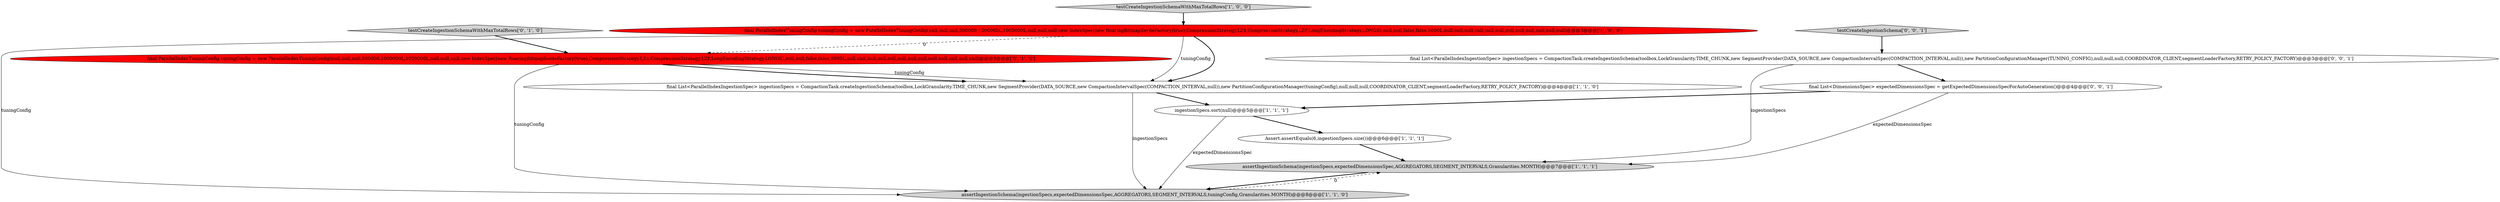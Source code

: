 digraph {
9 [style = filled, label = "final List<ParallelIndexIngestionSpec> ingestionSpecs = CompactionTask.createIngestionSchema(toolbox,LockGranularity.TIME_CHUNK,new SegmentProvider(DATA_SOURCE,new CompactionIntervalSpec(COMPACTION_INTERVAL,null)),new PartitionConfigurationManager(TUNING_CONFIG),null,null,null,COORDINATOR_CLIENT,segmentLoaderFactory,RETRY_POLICY_FACTORY)@@@3@@@['0', '0', '1']", fillcolor = white, shape = ellipse image = "AAA0AAABBB3BBB"];
5 [style = filled, label = "final ParallelIndexTuningConfig tuningConfig = new ParallelIndexTuningConfig(null,null,null,500000,1000000L,1000000L,null,null,null,new IndexSpec(new RoaringBitmapSerdeFactory(true),CompressionStrategy.LZ4,CompressionStrategy.LZF,LongEncodingStrategy.LONGS),null,null,false,false,5000L,null,null,null,null,null,null,null,null,null,null,null,null)@@@3@@@['1', '0', '0']", fillcolor = red, shape = ellipse image = "AAA1AAABBB1BBB"];
8 [style = filled, label = "final ParallelIndexTuningConfig tuningConfig = new ParallelIndexTuningConfig(null,null,null,500000,1000000L,1000000L,null,null,null,new IndexSpec(new RoaringBitmapSerdeFactory(true),CompressionStrategy.LZ4,CompressionStrategy.LZF,LongEncodingStrategy.LONGS),null,null,false,false,5000L,null,null,null,null,null,null,null,null,null,null,null,null,null)@@@3@@@['0', '1', '0']", fillcolor = red, shape = ellipse image = "AAA1AAABBB2BBB"];
4 [style = filled, label = "assertIngestionSchema(ingestionSpecs,expectedDimensionsSpec,AGGREGATORS,SEGMENT_INTERVALS,tuningConfig,Granularities.MONTH)@@@8@@@['1', '1', '0']", fillcolor = lightgray, shape = ellipse image = "AAA0AAABBB1BBB"];
0 [style = filled, label = "Assert.assertEquals(6,ingestionSpecs.size())@@@6@@@['1', '1', '1']", fillcolor = white, shape = ellipse image = "AAA0AAABBB1BBB"];
6 [style = filled, label = "testCreateIngestionSchemaWithMaxTotalRows['1', '0', '0']", fillcolor = lightgray, shape = diamond image = "AAA0AAABBB1BBB"];
10 [style = filled, label = "testCreateIngestionSchema['0', '0', '1']", fillcolor = lightgray, shape = diamond image = "AAA0AAABBB3BBB"];
3 [style = filled, label = "assertIngestionSchema(ingestionSpecs,expectedDimensionsSpec,AGGREGATORS,SEGMENT_INTERVALS,Granularities.MONTH)@@@7@@@['1', '1', '1']", fillcolor = lightgray, shape = ellipse image = "AAA0AAABBB1BBB"];
11 [style = filled, label = "final List<DimensionsSpec> expectedDimensionsSpec = getExpectedDimensionsSpecForAutoGeneration()@@@4@@@['0', '0', '1']", fillcolor = white, shape = ellipse image = "AAA0AAABBB3BBB"];
7 [style = filled, label = "testCreateIngestionSchemaWithMaxTotalRows['0', '1', '0']", fillcolor = lightgray, shape = diamond image = "AAA0AAABBB2BBB"];
2 [style = filled, label = "ingestionSpecs.sort(null)@@@5@@@['1', '1', '1']", fillcolor = white, shape = ellipse image = "AAA0AAABBB1BBB"];
1 [style = filled, label = "final List<ParallelIndexIngestionSpec> ingestionSpecs = CompactionTask.createIngestionSchema(toolbox,LockGranularity.TIME_CHUNK,new SegmentProvider(DATA_SOURCE,new CompactionIntervalSpec(COMPACTION_INTERVAL,null)),new PartitionConfigurationManager(tuningConfig),null,null,null,COORDINATOR_CLIENT,segmentLoaderFactory,RETRY_POLICY_FACTORY)@@@4@@@['1', '1', '0']", fillcolor = white, shape = ellipse image = "AAA0AAABBB1BBB"];
0->3 [style = bold, label=""];
5->1 [style = solid, label="tuningConfig"];
9->11 [style = bold, label=""];
5->4 [style = solid, label="tuningConfig"];
8->4 [style = solid, label="tuningConfig"];
2->4 [style = solid, label="expectedDimensionsSpec"];
7->8 [style = bold, label=""];
3->4 [style = bold, label=""];
11->2 [style = bold, label=""];
8->1 [style = solid, label="tuningConfig"];
8->1 [style = bold, label=""];
9->3 [style = solid, label="ingestionSpecs"];
5->1 [style = bold, label=""];
6->5 [style = bold, label=""];
2->0 [style = bold, label=""];
11->3 [style = solid, label="expectedDimensionsSpec"];
4->3 [style = dashed, label="0"];
5->8 [style = dashed, label="0"];
1->2 [style = bold, label=""];
1->4 [style = solid, label="ingestionSpecs"];
10->9 [style = bold, label=""];
}
